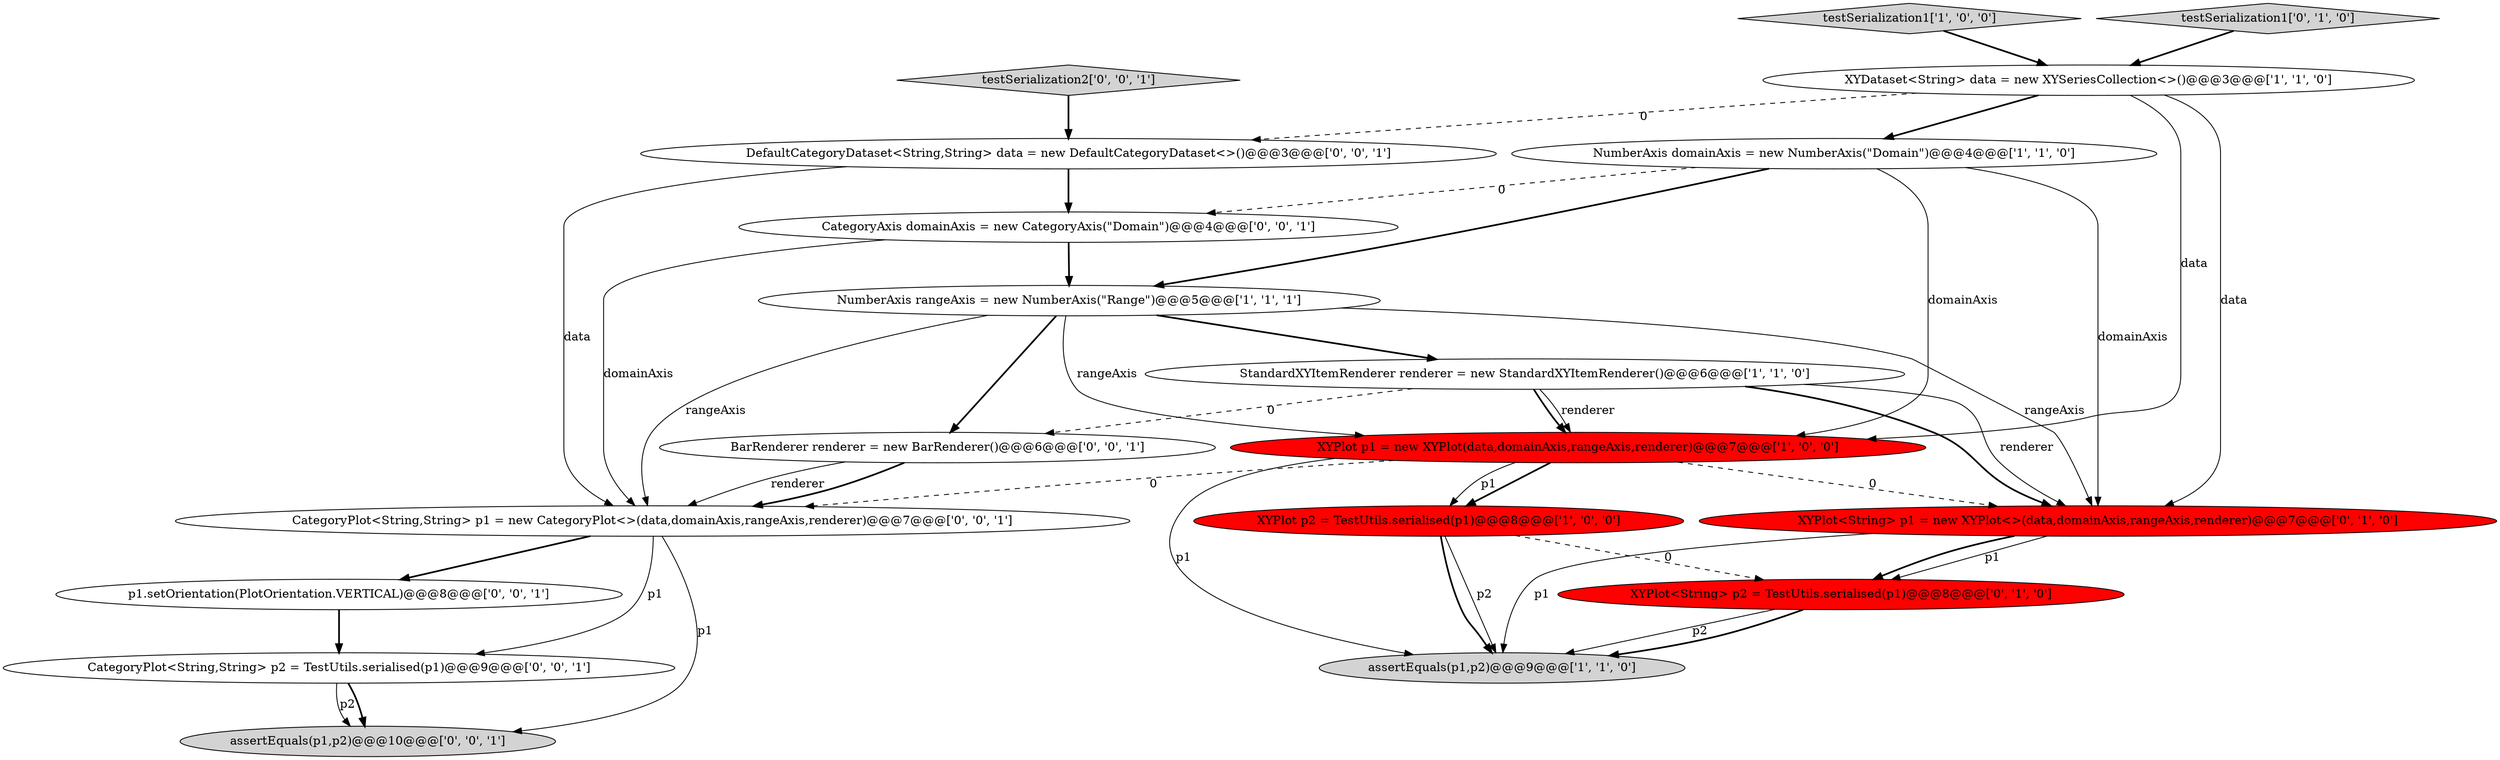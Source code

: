 digraph {
17 [style = filled, label = "CategoryPlot<String,String> p2 = TestUtils.serialised(p1)@@@9@@@['0', '0', '1']", fillcolor = white, shape = ellipse image = "AAA0AAABBB3BBB"];
11 [style = filled, label = "assertEquals(p1,p2)@@@10@@@['0', '0', '1']", fillcolor = lightgray, shape = ellipse image = "AAA0AAABBB3BBB"];
9 [style = filled, label = "XYPlot<String> p1 = new XYPlot<>(data,domainAxis,rangeAxis,renderer)@@@7@@@['0', '1', '0']", fillcolor = red, shape = ellipse image = "AAA1AAABBB2BBB"];
3 [style = filled, label = "XYPlot p2 = TestUtils.serialised(p1)@@@8@@@['1', '0', '0']", fillcolor = red, shape = ellipse image = "AAA1AAABBB1BBB"];
4 [style = filled, label = "testSerialization1['1', '0', '0']", fillcolor = lightgray, shape = diamond image = "AAA0AAABBB1BBB"];
10 [style = filled, label = "testSerialization1['0', '1', '0']", fillcolor = lightgray, shape = diamond image = "AAA0AAABBB2BBB"];
0 [style = filled, label = "NumberAxis rangeAxis = new NumberAxis(\"Range\")@@@5@@@['1', '1', '1']", fillcolor = white, shape = ellipse image = "AAA0AAABBB1BBB"];
5 [style = filled, label = "XYDataset<String> data = new XYSeriesCollection<>()@@@3@@@['1', '1', '0']", fillcolor = white, shape = ellipse image = "AAA0AAABBB1BBB"];
13 [style = filled, label = "CategoryAxis domainAxis = new CategoryAxis(\"Domain\")@@@4@@@['0', '0', '1']", fillcolor = white, shape = ellipse image = "AAA0AAABBB3BBB"];
15 [style = filled, label = "DefaultCategoryDataset<String,String> data = new DefaultCategoryDataset<>()@@@3@@@['0', '0', '1']", fillcolor = white, shape = ellipse image = "AAA0AAABBB3BBB"];
8 [style = filled, label = "XYPlot<String> p2 = TestUtils.serialised(p1)@@@8@@@['0', '1', '0']", fillcolor = red, shape = ellipse image = "AAA1AAABBB2BBB"];
18 [style = filled, label = "BarRenderer renderer = new BarRenderer()@@@6@@@['0', '0', '1']", fillcolor = white, shape = ellipse image = "AAA0AAABBB3BBB"];
1 [style = filled, label = "XYPlot p1 = new XYPlot(data,domainAxis,rangeAxis,renderer)@@@7@@@['1', '0', '0']", fillcolor = red, shape = ellipse image = "AAA1AAABBB1BBB"];
12 [style = filled, label = "testSerialization2['0', '0', '1']", fillcolor = lightgray, shape = diamond image = "AAA0AAABBB3BBB"];
16 [style = filled, label = "CategoryPlot<String,String> p1 = new CategoryPlot<>(data,domainAxis,rangeAxis,renderer)@@@7@@@['0', '0', '1']", fillcolor = white, shape = ellipse image = "AAA0AAABBB3BBB"];
7 [style = filled, label = "assertEquals(p1,p2)@@@9@@@['1', '1', '0']", fillcolor = lightgray, shape = ellipse image = "AAA0AAABBB1BBB"];
6 [style = filled, label = "StandardXYItemRenderer renderer = new StandardXYItemRenderer()@@@6@@@['1', '1', '0']", fillcolor = white, shape = ellipse image = "AAA0AAABBB1BBB"];
2 [style = filled, label = "NumberAxis domainAxis = new NumberAxis(\"Domain\")@@@4@@@['1', '1', '0']", fillcolor = white, shape = ellipse image = "AAA0AAABBB1BBB"];
14 [style = filled, label = "p1.setOrientation(PlotOrientation.VERTICAL)@@@8@@@['0', '0', '1']", fillcolor = white, shape = ellipse image = "AAA0AAABBB3BBB"];
0->16 [style = solid, label="rangeAxis"];
8->7 [style = solid, label="p2"];
15->13 [style = bold, label=""];
2->1 [style = solid, label="domainAxis"];
0->6 [style = bold, label=""];
15->16 [style = solid, label="data"];
12->15 [style = bold, label=""];
1->3 [style = bold, label=""];
0->1 [style = solid, label="rangeAxis"];
1->9 [style = dashed, label="0"];
14->17 [style = bold, label=""];
9->8 [style = solid, label="p1"];
17->11 [style = solid, label="p2"];
6->9 [style = solid, label="renderer"];
9->8 [style = bold, label=""];
1->3 [style = solid, label="p1"];
8->7 [style = bold, label=""];
6->18 [style = dashed, label="0"];
3->7 [style = solid, label="p2"];
6->1 [style = bold, label=""];
5->2 [style = bold, label=""];
2->0 [style = bold, label=""];
10->5 [style = bold, label=""];
9->7 [style = solid, label="p1"];
3->7 [style = bold, label=""];
16->17 [style = solid, label="p1"];
2->13 [style = dashed, label="0"];
1->16 [style = dashed, label="0"];
5->9 [style = solid, label="data"];
18->16 [style = solid, label="renderer"];
16->14 [style = bold, label=""];
0->18 [style = bold, label=""];
16->11 [style = solid, label="p1"];
0->9 [style = solid, label="rangeAxis"];
3->8 [style = dashed, label="0"];
2->9 [style = solid, label="domainAxis"];
13->16 [style = solid, label="domainAxis"];
6->9 [style = bold, label=""];
5->1 [style = solid, label="data"];
5->15 [style = dashed, label="0"];
6->1 [style = solid, label="renderer"];
4->5 [style = bold, label=""];
13->0 [style = bold, label=""];
1->7 [style = solid, label="p1"];
17->11 [style = bold, label=""];
18->16 [style = bold, label=""];
}
